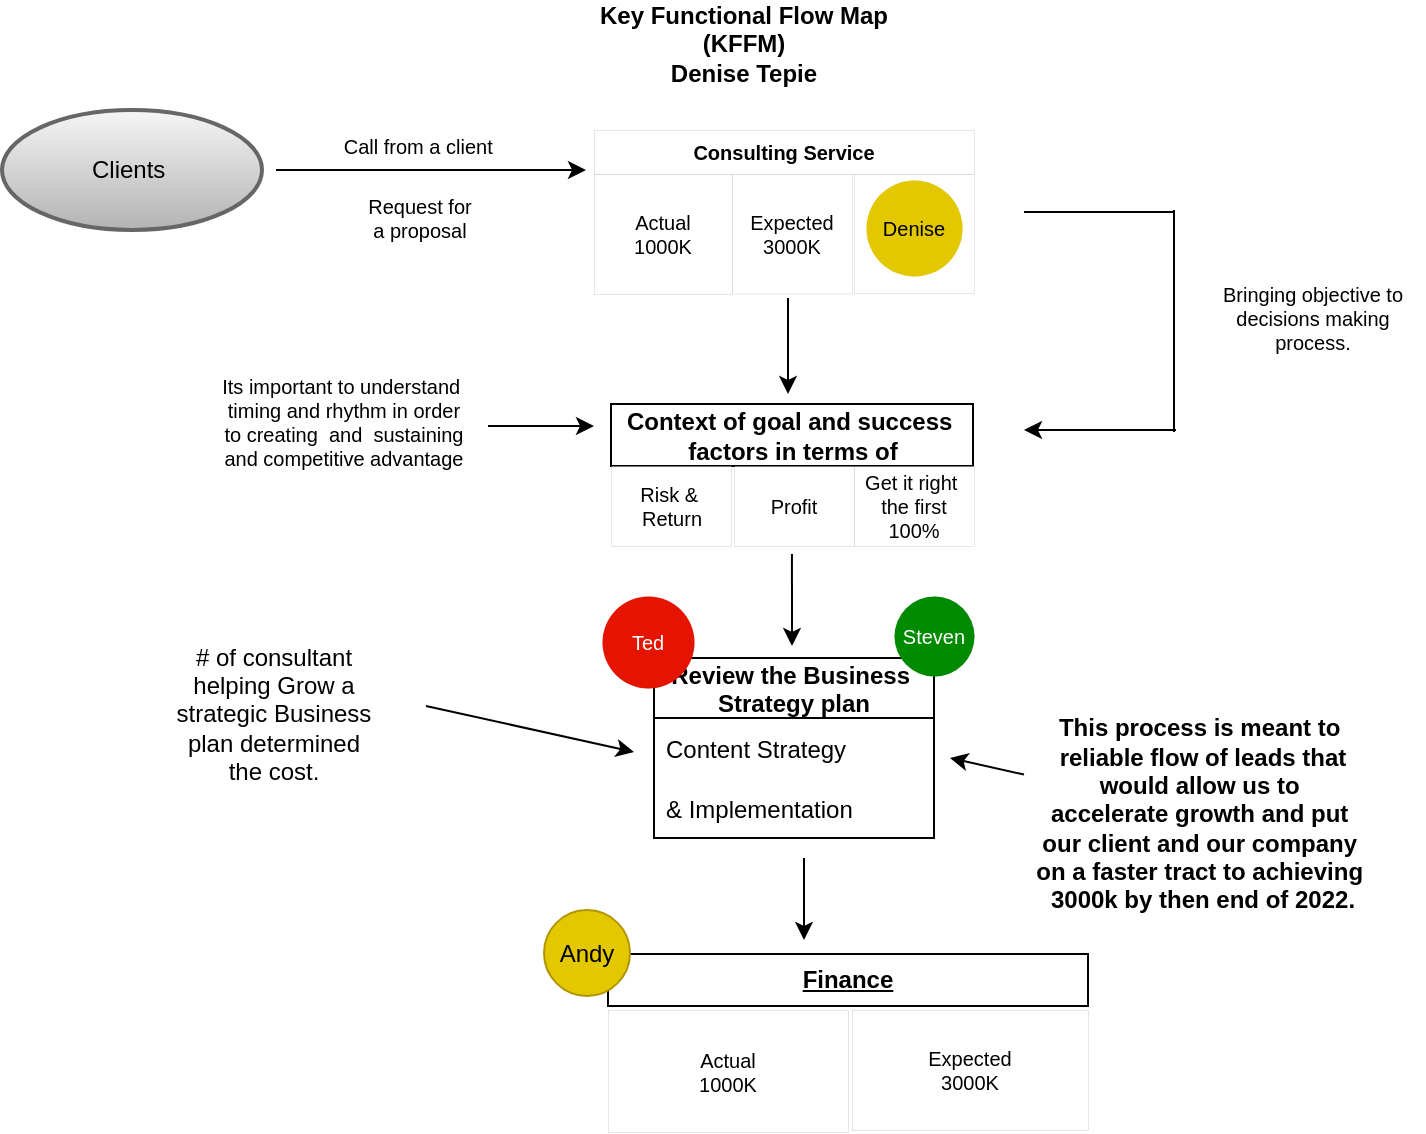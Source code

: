 <mxfile version="17.1.3" type="github">
  <diagram id="z6yHJpWlaKmJ-RltGOB4" name="Page-1">
    <mxGraphModel dx="946" dy="1814" grid="0" gridSize="10" guides="1" tooltips="1" connect="1" arrows="1" fold="1" page="1" pageScale="1" pageWidth="827" pageHeight="1169" math="0" shadow="0">
      <root>
        <mxCell id="0" />
        <mxCell id="1" parent="0" />
        <mxCell id="sODzC4HWJ8rynniA_-NJ-1" value="&lt;b&gt;Context of goal and success&amp;nbsp;&lt;br&gt;factors in terms of&lt;br&gt;&lt;/b&gt;" style="rounded=0;whiteSpace=wrap;html=1;" parent="1" vertex="1">
          <mxGeometry x="408.5" y="-965" width="181" height="31" as="geometry" />
        </mxCell>
        <mxCell id="sODzC4HWJ8rynniA_-NJ-67" style="edgeStyle=none;rounded=0;orthogonalLoop=1;jettySize=auto;html=1;entryX=1;entryY=0.75;entryDx=0;entryDy=0;" parent="1" edge="1">
          <mxGeometry relative="1" as="geometry">
            <mxPoint x="630" y="-967.5" as="sourcePoint" />
            <mxPoint x="630" y="-967.5" as="targetPoint" />
          </mxGeometry>
        </mxCell>
        <mxCell id="sODzC4HWJ8rynniA_-NJ-70" style="edgeStyle=none;rounded=0;orthogonalLoop=1;jettySize=auto;html=1;exitX=0;exitY=0.5;exitDx=0;exitDy=0;" parent="1" edge="1">
          <mxGeometry relative="1" as="geometry">
            <mxPoint x="570" y="-975" as="sourcePoint" />
            <mxPoint x="570" y="-975" as="targetPoint" />
          </mxGeometry>
        </mxCell>
        <mxCell id="sODzC4HWJ8rynniA_-NJ-78" value="&amp;nbsp;Clients &amp;nbsp;" style="strokeWidth=2;html=1;shape=mxgraph.flowchart.start_1;whiteSpace=wrap;fillColor=#f5f5f5;gradientColor=#b3b3b3;strokeColor=#666666;" parent="1" vertex="1">
          <mxGeometry x="104" y="-1112" width="130" height="60" as="geometry" />
        </mxCell>
        <mxCell id="sODzC4HWJ8rynniA_-NJ-95" value="Review the Business &#xa;Strategy plan" style="swimlane;fontStyle=1;childLayout=stackLayout;horizontal=1;startSize=30;horizontalStack=0;resizeParent=1;resizeParentMax=0;resizeLast=0;collapsible=1;marginBottom=0;" parent="1" vertex="1">
          <mxGeometry x="430" y="-838" width="140" height="90" as="geometry" />
        </mxCell>
        <mxCell id="sODzC4HWJ8rynniA_-NJ-96" value="Content Strategy" style="text;strokeColor=none;fillColor=none;align=left;verticalAlign=middle;spacingLeft=4;spacingRight=4;overflow=hidden;points=[[0,0.5],[1,0.5]];portConstraint=eastwest;rotatable=0;" parent="sODzC4HWJ8rynniA_-NJ-95" vertex="1">
          <mxGeometry y="30" width="140" height="30" as="geometry" />
        </mxCell>
        <mxCell id="sODzC4HWJ8rynniA_-NJ-97" value="&amp; Implementation" style="text;strokeColor=none;fillColor=none;align=left;verticalAlign=middle;spacingLeft=4;spacingRight=4;overflow=hidden;points=[[0,0.5],[1,0.5]];portConstraint=eastwest;rotatable=0;" parent="sODzC4HWJ8rynniA_-NJ-95" vertex="1">
          <mxGeometry y="60" width="140" height="30" as="geometry" />
        </mxCell>
        <mxCell id="sODzC4HWJ8rynniA_-NJ-111" value="# of consultant helping Grow a strategic Business plan determined the cost." style="text;html=1;strokeColor=none;fillColor=none;align=center;verticalAlign=middle;whiteSpace=wrap;rounded=0;" parent="1" vertex="1">
          <mxGeometry x="190" y="-861" width="100" height="101" as="geometry" />
        </mxCell>
        <mxCell id="sODzC4HWJ8rynniA_-NJ-114" value="&lt;b&gt;&lt;u&gt;Finance&lt;br&gt;&lt;/u&gt;&lt;/b&gt;" style="rounded=0;whiteSpace=wrap;html=1;" parent="1" vertex="1">
          <mxGeometry x="407" y="-690" width="240" height="26" as="geometry" />
        </mxCell>
        <mxCell id="sODzC4HWJ8rynniA_-NJ-117" value="Andy" style="ellipse;whiteSpace=wrap;html=1;aspect=fixed;fillColor=#e3c800;fontColor=#000000;strokeColor=#B09500;" parent="1" vertex="1">
          <mxGeometry x="375" y="-712" width="43" height="43" as="geometry" />
        </mxCell>
        <mxCell id="sODzC4HWJ8rynniA_-NJ-130" value="This process is meant to&amp;nbsp;&lt;br&gt;reliable flow of leads that&lt;br&gt;would allow us to&amp;nbsp;&lt;br&gt;accelerate growth and put&amp;nbsp;&lt;br&gt;our client and our company&amp;nbsp;&lt;br&gt;on a faster tract to achieving&amp;nbsp;&lt;br&gt;3000k by then end of 2022." style="text;html=1;align=center;verticalAlign=middle;resizable=0;points=[];autosize=1;strokeColor=none;fillColor=none;fontStyle=1;strokeWidth=0;" parent="1" vertex="1">
          <mxGeometry x="615" y="-811" width="177" height="102" as="geometry" />
        </mxCell>
        <mxCell id="sODzC4HWJ8rynniA_-NJ-133" value="Den" style="ellipse;whiteSpace=wrap;html=1;aspect=fixed;fillColor=#e51400;strokeColor=#B20000;fontColor=#ffffff;" parent="1" vertex="1">
          <mxGeometry x="539.75" y="-1070.5" width="40.5" height="40.5" as="geometry" />
        </mxCell>
        <mxCell id="sODzC4HWJ8rynniA_-NJ-160" value="Key Functional Flow Map (KFFM)&lt;br&gt;Denise Tepie" style="text;html=1;strokeColor=none;fillColor=none;align=center;verticalAlign=middle;whiteSpace=wrap;rounded=0;fontStyle=1" parent="1" vertex="1">
          <mxGeometry x="400" y="-1150" width="150" height="10" as="geometry" />
        </mxCell>
        <mxCell id="sODzC4HWJ8rynniA_-NJ-195" style="edgeStyle=none;rounded=0;orthogonalLoop=1;jettySize=auto;html=1;exitX=0.5;exitY=1;exitDx=0;exitDy=0;fontSize=10;" parent="1" edge="1">
          <mxGeometry relative="1" as="geometry">
            <mxPoint x="495" y="-1080" as="sourcePoint" />
            <mxPoint x="495" y="-1080" as="targetPoint" />
          </mxGeometry>
        </mxCell>
        <mxCell id="sODzC4HWJ8rynniA_-NJ-196" style="edgeStyle=none;rounded=0;orthogonalLoop=1;jettySize=auto;html=1;exitX=0.5;exitY=1;exitDx=0;exitDy=0;fontSize=10;" parent="1" edge="1">
          <mxGeometry relative="1" as="geometry">
            <mxPoint x="495" y="-1080" as="sourcePoint" />
            <mxPoint x="495" y="-1080" as="targetPoint" />
          </mxGeometry>
        </mxCell>
        <mxCell id="sODzC4HWJ8rynniA_-NJ-209" value="Actual&lt;br&gt;1000K" style="rounded=0;whiteSpace=wrap;html=1;fontSize=10;fillColor=#FFFFFF;strokeWidth=0;" parent="1" vertex="1">
          <mxGeometry x="400" y="-1080" width="69" height="60" as="geometry" />
        </mxCell>
        <mxCell id="sODzC4HWJ8rynniA_-NJ-212" value="" style="shape=table;startSize=0;container=1;collapsible=0;childLayout=tableLayout;fontSize=10;strokeWidth=0;fillColor=#FFFFFF;" parent="1" vertex="1">
          <mxGeometry x="469" y="-1080" width="60" height="59.75" as="geometry" />
        </mxCell>
        <mxCell id="sODzC4HWJ8rynniA_-NJ-213" value="" style="shape=tableRow;horizontal=0;startSize=0;swimlaneHead=0;swimlaneBody=0;top=0;left=0;bottom=0;right=0;collapsible=0;dropTarget=0;fillColor=none;points=[[0,0.5],[1,0.5]];portConstraint=eastwest;fontSize=10;strokeWidth=0;" parent="sODzC4HWJ8rynniA_-NJ-212" vertex="1">
          <mxGeometry width="60" height="60" as="geometry" />
        </mxCell>
        <mxCell id="sODzC4HWJ8rynniA_-NJ-214" value="Expected&lt;br&gt;3000K" style="shape=partialRectangle;html=1;whiteSpace=wrap;connectable=0;overflow=hidden;fillColor=none;top=0;left=0;bottom=0;right=0;pointerEvents=1;fontSize=10;strokeWidth=0;" parent="sODzC4HWJ8rynniA_-NJ-213" vertex="1">
          <mxGeometry width="60" height="60" as="geometry">
            <mxRectangle width="60" height="60" as="alternateBounds" />
          </mxGeometry>
        </mxCell>
        <mxCell id="sODzC4HWJ8rynniA_-NJ-215" value="" style="shape=table;startSize=0;container=1;collapsible=0;childLayout=tableLayout;fontSize=10;strokeWidth=0;fillColor=#FFFFFF;fontStyle=0" parent="1" vertex="1">
          <mxGeometry x="530" y="-1080" width="60" height="59.5" as="geometry" />
        </mxCell>
        <mxCell id="sODzC4HWJ8rynniA_-NJ-216" value="" style="shape=tableRow;horizontal=0;startSize=0;swimlaneHead=0;swimlaneBody=0;top=0;left=0;bottom=0;right=0;collapsible=0;dropTarget=0;fillColor=none;points=[[0,0.5],[1,0.5]];portConstraint=eastwest;fontSize=10;strokeWidth=0;" parent="sODzC4HWJ8rynniA_-NJ-215" vertex="1">
          <mxGeometry width="60" height="60" as="geometry" />
        </mxCell>
        <mxCell id="sODzC4HWJ8rynniA_-NJ-217" value="" style="shape=partialRectangle;html=1;whiteSpace=wrap;connectable=0;overflow=hidden;fillColor=none;top=0;left=0;bottom=0;right=0;pointerEvents=1;fontSize=10;strokeWidth=0;" parent="sODzC4HWJ8rynniA_-NJ-216" vertex="1">
          <mxGeometry width="60" height="60" as="geometry">
            <mxRectangle width="60" height="60" as="alternateBounds" />
          </mxGeometry>
        </mxCell>
        <mxCell id="sODzC4HWJ8rynniA_-NJ-219" value="" style="endArrow=classic;html=1;rounded=0;fontSize=10;" parent="1" edge="1">
          <mxGeometry width="50" height="50" relative="1" as="geometry">
            <mxPoint x="241" y="-1082" as="sourcePoint" />
            <mxPoint x="396" y="-1082" as="targetPoint" />
          </mxGeometry>
        </mxCell>
        <mxCell id="sODzC4HWJ8rynniA_-NJ-220" value="Call from a client&amp;nbsp;" style="text;html=1;align=center;verticalAlign=middle;resizable=0;points=[];autosize=1;strokeColor=none;fillColor=none;fontSize=10;" parent="1" vertex="1">
          <mxGeometry x="269" y="-1102" width="87" height="16" as="geometry" />
        </mxCell>
        <mxCell id="sODzC4HWJ8rynniA_-NJ-222" value="Request for a proposal" style="text;html=1;strokeColor=none;fillColor=none;align=center;verticalAlign=middle;whiteSpace=wrap;rounded=0;fontSize=10;" parent="1" vertex="1">
          <mxGeometry x="282.5" y="-1073" width="60" height="30" as="geometry" />
        </mxCell>
        <mxCell id="sODzC4HWJ8rynniA_-NJ-224" value="" style="shape=table;startSize=0;container=1;collapsible=0;childLayout=tableLayout;fontSize=10;strokeWidth=0;fillColor=#FFFFFF;" parent="1" vertex="1">
          <mxGeometry x="408.5" y="-934" width="60" height="40" as="geometry" />
        </mxCell>
        <mxCell id="sODzC4HWJ8rynniA_-NJ-225" value="" style="shape=tableRow;horizontal=0;startSize=0;swimlaneHead=0;swimlaneBody=0;top=0;left=0;bottom=0;right=0;collapsible=0;dropTarget=0;fillColor=none;points=[[0,0.5],[1,0.5]];portConstraint=eastwest;fontSize=10;strokeWidth=0;" parent="sODzC4HWJ8rynniA_-NJ-224" vertex="1">
          <mxGeometry width="60" height="40" as="geometry" />
        </mxCell>
        <mxCell id="sODzC4HWJ8rynniA_-NJ-226" value="Risk &amp;amp;&amp;nbsp;&lt;br&gt;Return" style="shape=partialRectangle;html=1;whiteSpace=wrap;connectable=0;overflow=hidden;fillColor=none;top=0;left=0;bottom=0;right=0;pointerEvents=1;fontSize=10;strokeWidth=0;" parent="sODzC4HWJ8rynniA_-NJ-225" vertex="1">
          <mxGeometry width="60" height="40" as="geometry">
            <mxRectangle width="60" height="40" as="alternateBounds" />
          </mxGeometry>
        </mxCell>
        <mxCell id="sODzC4HWJ8rynniA_-NJ-227" value="" style="shape=table;startSize=0;container=1;collapsible=0;childLayout=tableLayout;fontSize=10;strokeWidth=0;fillColor=#FFFFFF;" parent="1" vertex="1">
          <mxGeometry x="470" y="-934" width="60" height="40" as="geometry" />
        </mxCell>
        <mxCell id="sODzC4HWJ8rynniA_-NJ-228" value="" style="shape=tableRow;horizontal=0;startSize=0;swimlaneHead=0;swimlaneBody=0;top=0;left=0;bottom=0;right=0;collapsible=0;dropTarget=0;fillColor=none;points=[[0,0.5],[1,0.5]];portConstraint=eastwest;fontSize=10;strokeWidth=0;" parent="sODzC4HWJ8rynniA_-NJ-227" vertex="1">
          <mxGeometry width="60" height="40" as="geometry" />
        </mxCell>
        <mxCell id="sODzC4HWJ8rynniA_-NJ-229" value="Profit" style="shape=partialRectangle;html=1;whiteSpace=wrap;connectable=0;overflow=hidden;fillColor=none;top=0;left=0;bottom=0;right=0;pointerEvents=1;fontSize=10;strokeWidth=0;" parent="sODzC4HWJ8rynniA_-NJ-228" vertex="1">
          <mxGeometry width="60" height="40" as="geometry">
            <mxRectangle width="60" height="40" as="alternateBounds" />
          </mxGeometry>
        </mxCell>
        <mxCell id="sODzC4HWJ8rynniA_-NJ-230" value="" style="shape=table;startSize=0;container=1;collapsible=0;childLayout=tableLayout;fontSize=10;strokeWidth=0;fillColor=#FFFFFF;" parent="1" vertex="1">
          <mxGeometry x="530" y="-934" width="60" height="40" as="geometry" />
        </mxCell>
        <mxCell id="sODzC4HWJ8rynniA_-NJ-231" value="" style="shape=tableRow;horizontal=0;startSize=0;swimlaneHead=0;swimlaneBody=0;top=0;left=0;bottom=0;right=0;collapsible=0;dropTarget=0;fillColor=none;points=[[0,0.5],[1,0.5]];portConstraint=eastwest;fontSize=10;strokeWidth=0;" parent="sODzC4HWJ8rynniA_-NJ-230" vertex="1">
          <mxGeometry width="60" height="40" as="geometry" />
        </mxCell>
        <mxCell id="sODzC4HWJ8rynniA_-NJ-232" value="Get it right&amp;nbsp;&lt;br&gt;the first 100%" style="shape=partialRectangle;html=1;whiteSpace=wrap;connectable=0;overflow=hidden;fillColor=none;top=0;left=0;bottom=0;right=0;pointerEvents=1;fontSize=10;strokeWidth=0;" parent="sODzC4HWJ8rynniA_-NJ-231" vertex="1">
          <mxGeometry width="60" height="40" as="geometry">
            <mxRectangle width="60" height="40" as="alternateBounds" />
          </mxGeometry>
        </mxCell>
        <mxCell id="sODzC4HWJ8rynniA_-NJ-234" style="edgeStyle=none;rounded=0;orthogonalLoop=1;jettySize=auto;html=1;exitX=1;exitY=0.25;exitDx=0;exitDy=0;fontSize=10;" parent="1" source="sODzC4HWJ8rynniA_-NJ-1" target="sODzC4HWJ8rynniA_-NJ-1" edge="1">
          <mxGeometry relative="1" as="geometry" />
        </mxCell>
        <mxCell id="sODzC4HWJ8rynniA_-NJ-239" value="" style="endArrow=classic;html=1;rounded=0;fontSize=10;" parent="1" edge="1">
          <mxGeometry width="50" height="50" relative="1" as="geometry">
            <mxPoint x="497" y="-1018" as="sourcePoint" />
            <mxPoint x="497" y="-970" as="targetPoint" />
          </mxGeometry>
        </mxCell>
        <mxCell id="sODzC4HWJ8rynniA_-NJ-240" value="" style="endArrow=classic;html=1;rounded=0;fontSize=10;" parent="1" edge="1">
          <mxGeometry width="50" height="50" relative="1" as="geometry">
            <mxPoint x="347" y="-954" as="sourcePoint" />
            <mxPoint x="400" y="-954" as="targetPoint" />
          </mxGeometry>
        </mxCell>
        <mxCell id="sODzC4HWJ8rynniA_-NJ-241" value="Its important to understand&amp;nbsp;&lt;br&gt;timing and rhythm in order&lt;br&gt;to creating &amp;nbsp;and &amp;nbsp;sustaining&lt;br&gt;and competitive advantage" style="text;html=1;strokeColor=none;fillColor=none;align=center;verticalAlign=middle;whiteSpace=wrap;rounded=0;fontSize=10;" parent="1" vertex="1">
          <mxGeometry x="206.5" y="-1029" width="136" height="146" as="geometry" />
        </mxCell>
        <mxCell id="sODzC4HWJ8rynniA_-NJ-243" value="Consulting Service" style="rounded=0;whiteSpace=wrap;html=1;fontSize=10;strokeWidth=0;fillColor=#FFFFFF;fontStyle=1" parent="1" vertex="1">
          <mxGeometry x="400" y="-1102" width="190" height="22" as="geometry" />
        </mxCell>
        <mxCell id="sODzC4HWJ8rynniA_-NJ-244" value="" style="endArrow=none;html=1;rounded=0;fontSize=10;" parent="1" edge="1">
          <mxGeometry width="50" height="50" relative="1" as="geometry">
            <mxPoint x="615" y="-1061" as="sourcePoint" />
            <mxPoint x="690" y="-1061" as="targetPoint" />
          </mxGeometry>
        </mxCell>
        <mxCell id="sODzC4HWJ8rynniA_-NJ-246" value="" style="endArrow=none;html=1;rounded=0;fontSize=10;" parent="1" edge="1">
          <mxGeometry width="50" height="50" relative="1" as="geometry">
            <mxPoint x="690" y="-951" as="sourcePoint" />
            <mxPoint x="690" y="-1062" as="targetPoint" />
          </mxGeometry>
        </mxCell>
        <mxCell id="sODzC4HWJ8rynniA_-NJ-248" value="" style="endArrow=classic;html=1;rounded=0;fontSize=10;" parent="1" edge="1">
          <mxGeometry width="50" height="50" relative="1" as="geometry">
            <mxPoint x="691" y="-952" as="sourcePoint" />
            <mxPoint x="615" y="-952" as="targetPoint" />
          </mxGeometry>
        </mxCell>
        <mxCell id="sODzC4HWJ8rynniA_-NJ-249" value="Bringing objective to decisions making process." style="text;html=1;strokeColor=none;fillColor=none;align=center;verticalAlign=middle;whiteSpace=wrap;rounded=0;fontSize=10;" parent="1" vertex="1">
          <mxGeometry x="704" y="-1023" width="111" height="30" as="geometry" />
        </mxCell>
        <mxCell id="sODzC4HWJ8rynniA_-NJ-254" value="" style="endArrow=classic;html=1;rounded=0;fontSize=10;" parent="1" edge="1">
          <mxGeometry width="50" height="50" relative="1" as="geometry">
            <mxPoint x="505" y="-738" as="sourcePoint" />
            <mxPoint x="505" y="-697" as="targetPoint" />
          </mxGeometry>
        </mxCell>
        <mxCell id="sODzC4HWJ8rynniA_-NJ-257" value="" style="endArrow=classic;html=1;rounded=0;fontSize=10;" parent="1" edge="1">
          <mxGeometry width="50" height="50" relative="1" as="geometry">
            <mxPoint x="316" y="-814" as="sourcePoint" />
            <mxPoint x="420" y="-791" as="targetPoint" />
          </mxGeometry>
        </mxCell>
        <mxCell id="sODzC4HWJ8rynniA_-NJ-258" value="Steven" style="ellipse;whiteSpace=wrap;html=1;aspect=fixed;fontSize=10;strokeWidth=0;fillColor=#008a00;strokeColor=#005700;fontColor=#ffffff;" parent="1" vertex="1">
          <mxGeometry x="550" y="-869" width="40" height="40" as="geometry" />
        </mxCell>
        <mxCell id="sODzC4HWJ8rynniA_-NJ-284" style="edgeStyle=none;rounded=0;orthogonalLoop=1;jettySize=auto;html=1;exitX=0.5;exitY=0;exitDx=0;exitDy=0;fontSize=10;" parent="1" source="sODzC4HWJ8rynniA_-NJ-95" target="sODzC4HWJ8rynniA_-NJ-95" edge="1">
          <mxGeometry relative="1" as="geometry" />
        </mxCell>
        <mxCell id="sODzC4HWJ8rynniA_-NJ-286" value="" style="endArrow=classic;html=1;rounded=0;fontSize=10;exitX=0.483;exitY=1.1;exitDx=0;exitDy=0;exitPerimeter=0;" parent="1" source="sODzC4HWJ8rynniA_-NJ-228" edge="1">
          <mxGeometry width="50" height="50" relative="1" as="geometry">
            <mxPoint x="481" y="-841" as="sourcePoint" />
            <mxPoint x="499" y="-844" as="targetPoint" />
          </mxGeometry>
        </mxCell>
        <mxCell id="sODzC4HWJ8rynniA_-NJ-289" style="edgeStyle=none;rounded=0;orthogonalLoop=1;jettySize=auto;html=1;exitX=1;exitY=0.5;exitDx=0;exitDy=0;fontSize=10;" parent="1" source="sODzC4HWJ8rynniA_-NJ-114" target="sODzC4HWJ8rynniA_-NJ-114" edge="1">
          <mxGeometry relative="1" as="geometry" />
        </mxCell>
        <mxCell id="sODzC4HWJ8rynniA_-NJ-296" style="edgeStyle=none;rounded=0;orthogonalLoop=1;jettySize=auto;html=1;exitX=1;exitY=0.5;exitDx=0;exitDy=0;fontSize=10;" parent="1" source="sODzC4HWJ8rynniA_-NJ-114" target="sODzC4HWJ8rynniA_-NJ-114" edge="1">
          <mxGeometry relative="1" as="geometry" />
        </mxCell>
        <mxCell id="sODzC4HWJ8rynniA_-NJ-297" value="Actual&lt;br&gt;1000K" style="rounded=0;whiteSpace=wrap;html=1;fontSize=10;strokeWidth=0;fillColor=#FFFFFF;" parent="1" vertex="1">
          <mxGeometry x="407" y="-662" width="120" height="61" as="geometry" />
        </mxCell>
        <mxCell id="sODzC4HWJ8rynniA_-NJ-298" value="Expected&lt;br&gt;3000K" style="rounded=0;whiteSpace=wrap;html=1;fontSize=10;strokeWidth=0;fillColor=#FFFFFF;" parent="1" vertex="1">
          <mxGeometry x="529" y="-662" width="118" height="60" as="geometry" />
        </mxCell>
        <mxCell id="sODzC4HWJ8rynniA_-NJ-300" value="Ted" style="ellipse;whiteSpace=wrap;html=1;aspect=fixed;fontSize=10;strokeWidth=0;fillColor=#e51400;fontColor=#ffffff;strokeColor=#B20000;" parent="1" vertex="1">
          <mxGeometry x="404" y="-869" width="46" height="46" as="geometry" />
        </mxCell>
        <mxCell id="sODzC4HWJ8rynniA_-NJ-301" value="Denise" style="ellipse;whiteSpace=wrap;html=1;aspect=fixed;fontSize=10;strokeWidth=0;fillColor=#e3c800;strokeColor=#B09500;fontColor=#000000;" parent="1" vertex="1">
          <mxGeometry x="536" y="-1077" width="48" height="48" as="geometry" />
        </mxCell>
        <mxCell id="WYRgVH5vkvXJwrXoep9p-1" value="" style="endArrow=classic;html=1;rounded=0;" parent="1" source="sODzC4HWJ8rynniA_-NJ-130" edge="1">
          <mxGeometry width="50" height="50" relative="1" as="geometry">
            <mxPoint x="588" y="-745" as="sourcePoint" />
            <mxPoint x="578" y="-788" as="targetPoint" />
          </mxGeometry>
        </mxCell>
      </root>
    </mxGraphModel>
  </diagram>
</mxfile>
